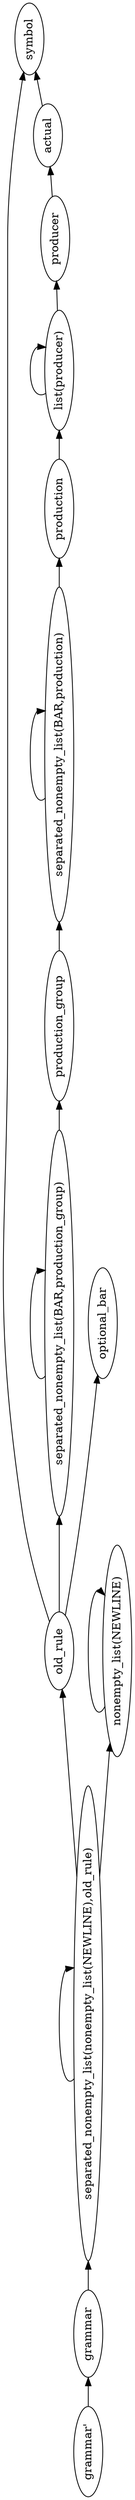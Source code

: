 digraph G {
orientation = landscape;
rankdir = LR;
ratio = compress;
nt0 [ label="grammar'" ] ;
nt1 [ label="symbol" ] ;
nt2 [ label="separated_nonempty_list(nonempty_list(NEWLINE),old_rule)" ] ;
nt3 [ label="separated_nonempty_list(BAR,production_group)" ] ;
nt4 [ label="separated_nonempty_list(BAR,production)" ] ;
nt5 [ label="production_group" ] ;
nt6 [ label="production" ] ;
nt7 [ label="producer" ] ;
nt8 [ label="optional_bar" ] ;
nt9 [ label="old_rule" ] ;
nt10 [ label="nonempty_list(NEWLINE)" ] ;
nt11 [ label="list(producer)" ] ;
nt12 [ label="grammar" ] ;
nt13 [ label="actual" ] ;
nt0 -> nt12 [ label="" ] ;
nt2 -> nt2 [ label="" ] ;
nt2 -> nt9 [ label="" ] ;
nt2 -> nt10 [ label="" ] ;
nt3 -> nt3 [ label="" ] ;
nt3 -> nt5 [ label="" ] ;
nt4 -> nt4 [ label="" ] ;
nt4 -> nt6 [ label="" ] ;
nt5 -> nt4 [ label="" ] ;
nt6 -> nt11 [ label="" ] ;
nt7 -> nt13 [ label="" ] ;
nt9 -> nt1 [ label="" ] ;
nt9 -> nt3 [ label="" ] ;
nt9 -> nt8 [ label="" ] ;
nt10 -> nt10 [ label="" ] ;
nt11 -> nt7 [ label="" ] ;
nt11 -> nt11 [ label="" ] ;
nt12 -> nt2 [ label="" ] ;
nt13 -> nt1 [ label="" ] ;

}
